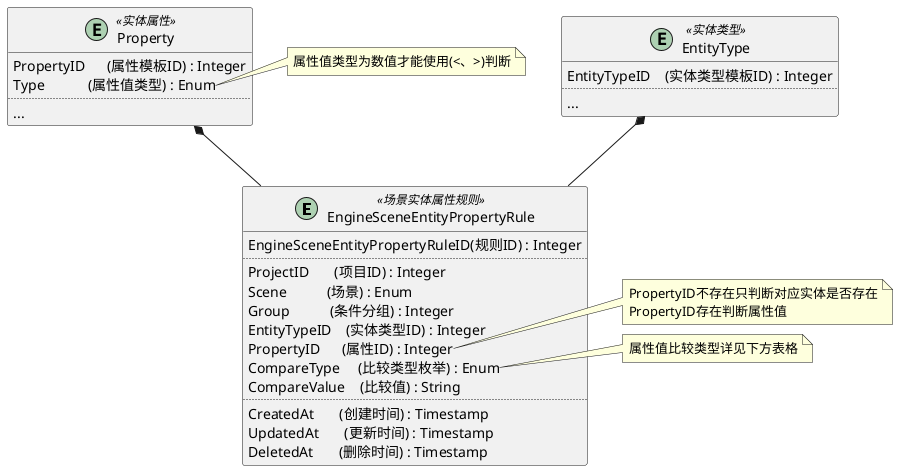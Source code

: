 @startuml
entity EngineSceneEntityPropertyRule <<场景实体属性规则>>{
    EngineSceneEntityPropertyRuleID(规则ID) : Integer
    ..
    ProjectID       (项目ID) : Integer
    Scene           (场景) : Enum
    Group           (条件分组) : Integer
    EntityTypeID    (实体类型ID) : Integer
    PropertyID      (属性ID) : Integer
    CompareType     (比较类型枚举) : Enum
    CompareValue    (比较值) : String
    ..
    CreatedAt       (创建时间) : Timestamp
    UpdatedAt       (更新时间) : Timestamp
    DeletedAt       (删除时间) : Timestamp
}

note right of EngineSceneEntityPropertyRule::PropertyID
    PropertyID不存在只判断对应实体是否存在
    PropertyID存在判断属性值
end note

note right of EngineSceneEntityPropertyRule::CompareType
    属性值比较类型详见下方表格
end note

entity EntityType <<实体类型>>{
    EntityTypeID    (实体类型模板ID) : Integer
    ..
    ...
}

entity Property <<实体属性>>{
    PropertyID      (属性模板ID) : Integer
    Type            (属性值类型) : Enum
    ..
    ...
}

note right of Property::Type
    属性值类型为数值才能使用(<、>)判断
end note

EntityType *-- EngineSceneEntityPropertyRule
Property *-- EngineSceneEntityPropertyRule
@enduml